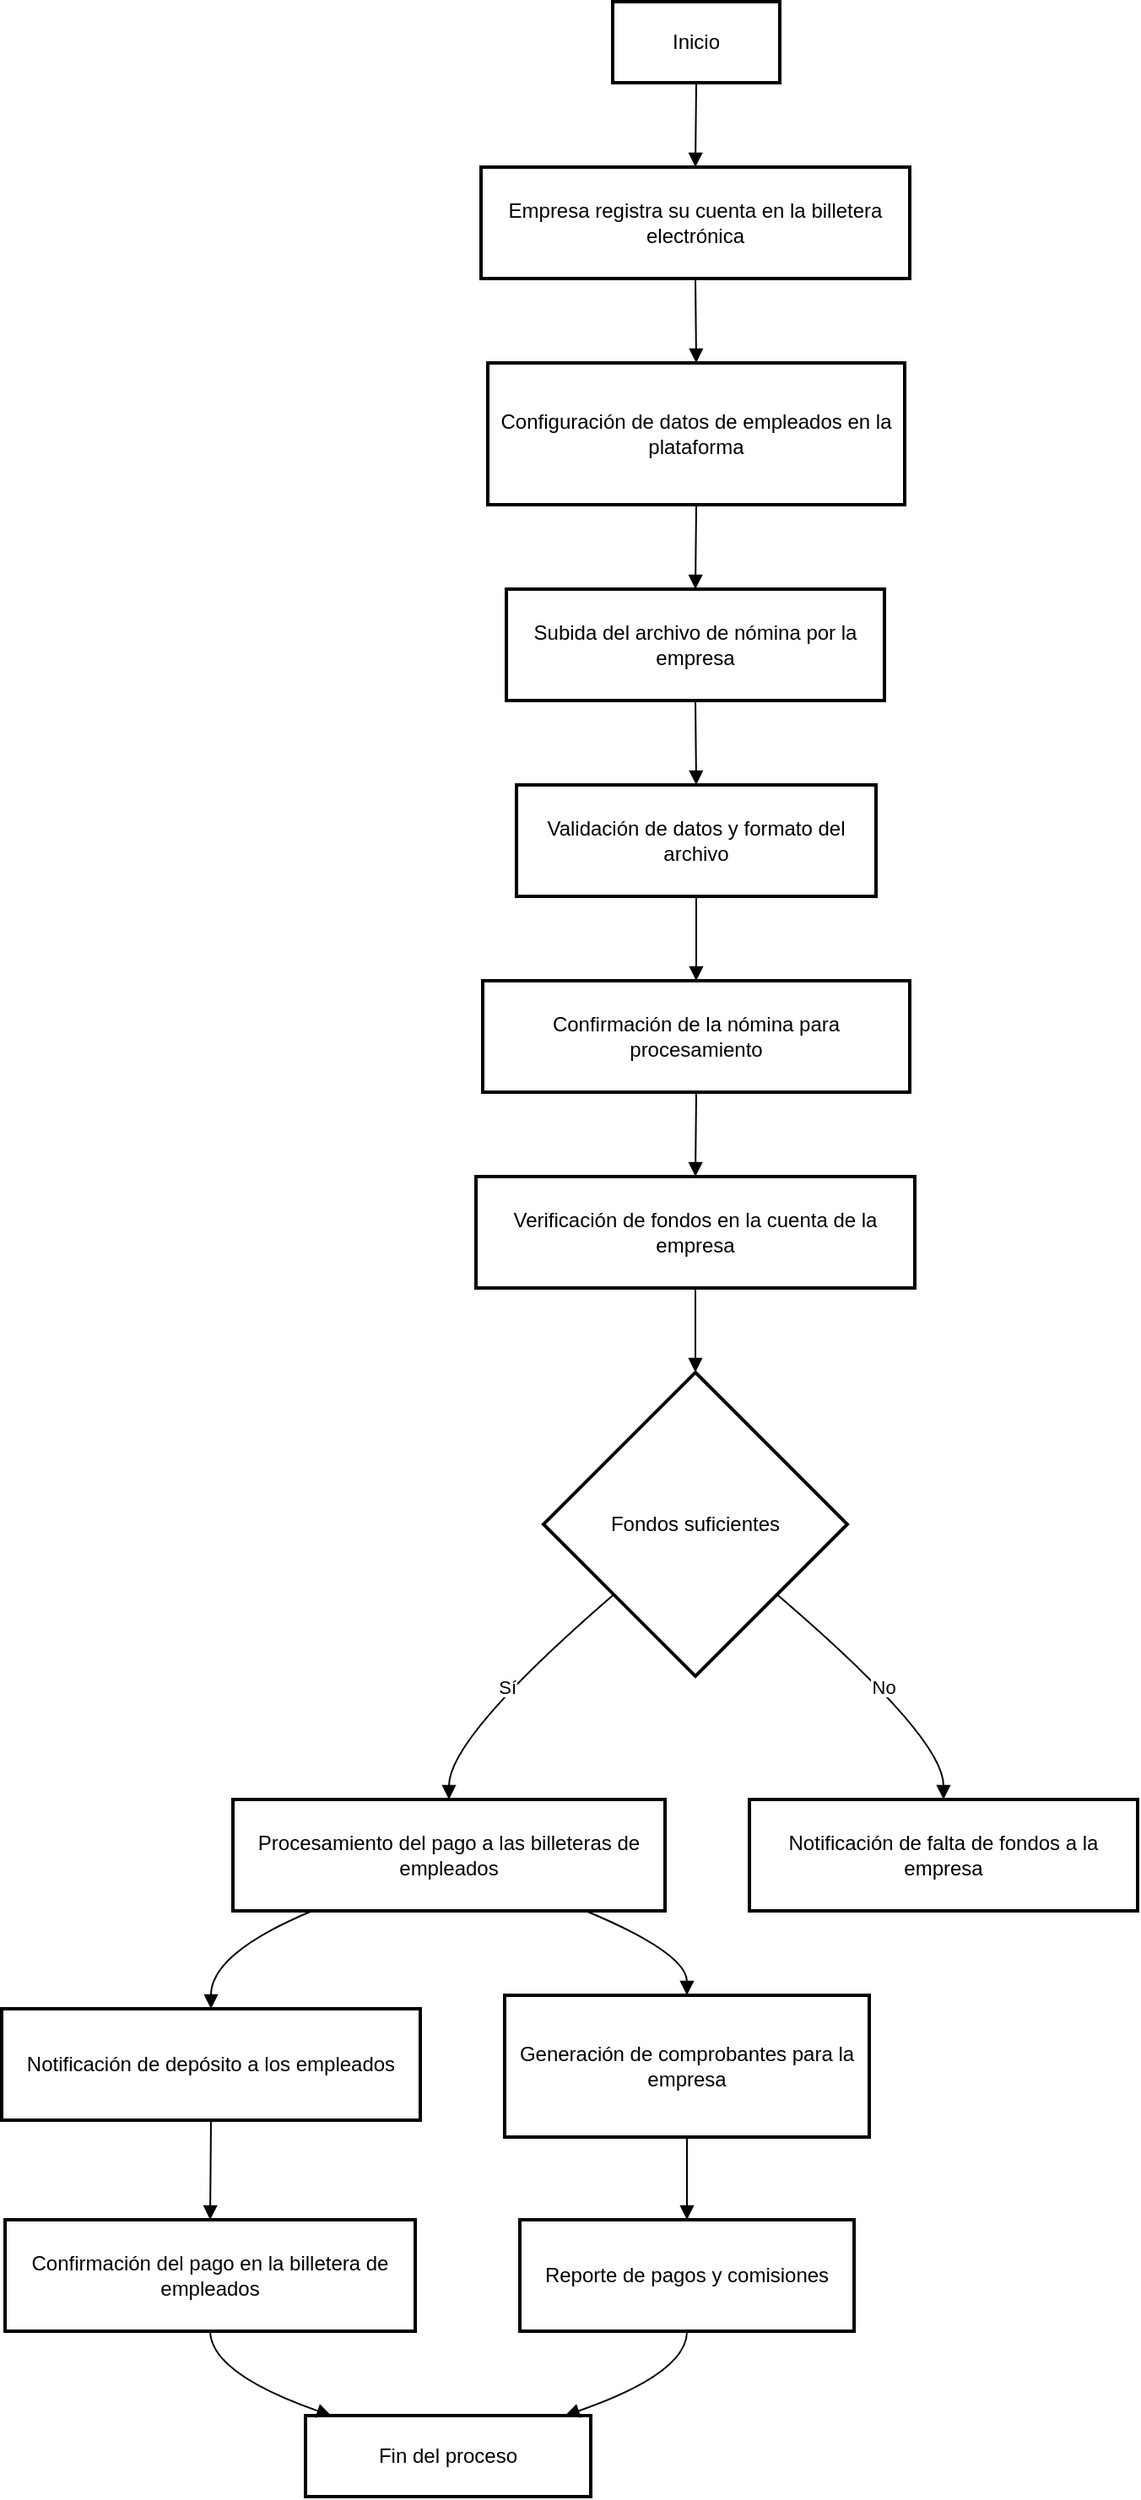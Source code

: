 <mxfile version="25.0.3">
  <diagram name="Página-1" id="98P7KAkGwa1_GjBiiAFi">
    <mxGraphModel dx="1050" dy="565" grid="1" gridSize="10" guides="1" tooltips="1" connect="1" arrows="1" fold="1" page="1" pageScale="1" pageWidth="827" pageHeight="1169" math="0" shadow="0">
      <root>
        <mxCell id="0" />
        <mxCell id="1" parent="0" />
        <mxCell id="lW0yF-08GtttbcSBZcm5-1" value="Inicio" style="whiteSpace=wrap;strokeWidth=2;" vertex="1" parent="1">
          <mxGeometry x="382" y="20" width="99" height="48" as="geometry" />
        </mxCell>
        <mxCell id="lW0yF-08GtttbcSBZcm5-2" value="Empresa registra su cuenta en la billetera electrónica" style="whiteSpace=wrap;strokeWidth=2;" vertex="1" parent="1">
          <mxGeometry x="304" y="118" width="254" height="66" as="geometry" />
        </mxCell>
        <mxCell id="lW0yF-08GtttbcSBZcm5-3" value="Configuración de datos de empleados en la plataforma" style="whiteSpace=wrap;strokeWidth=2;" vertex="1" parent="1">
          <mxGeometry x="308" y="234" width="247" height="84" as="geometry" />
        </mxCell>
        <mxCell id="lW0yF-08GtttbcSBZcm5-4" value="Subida del archivo de nómina por la empresa" style="whiteSpace=wrap;strokeWidth=2;" vertex="1" parent="1">
          <mxGeometry x="319" y="368" width="224" height="66" as="geometry" />
        </mxCell>
        <mxCell id="lW0yF-08GtttbcSBZcm5-5" value="Validación de datos y formato del archivo" style="whiteSpace=wrap;strokeWidth=2;" vertex="1" parent="1">
          <mxGeometry x="325" y="484" width="213" height="66" as="geometry" />
        </mxCell>
        <mxCell id="lW0yF-08GtttbcSBZcm5-6" value="Confirmación de la nómina para procesamiento" style="whiteSpace=wrap;strokeWidth=2;" vertex="1" parent="1">
          <mxGeometry x="305" y="600" width="253" height="66" as="geometry" />
        </mxCell>
        <mxCell id="lW0yF-08GtttbcSBZcm5-7" value="Verificación de fondos en la cuenta de la empresa" style="whiteSpace=wrap;strokeWidth=2;" vertex="1" parent="1">
          <mxGeometry x="301" y="716" width="260" height="66" as="geometry" />
        </mxCell>
        <mxCell id="lW0yF-08GtttbcSBZcm5-8" value="Fondos suficientes" style="rhombus;strokeWidth=2;whiteSpace=wrap;" vertex="1" parent="1">
          <mxGeometry x="341" y="832" width="180" height="180" as="geometry" />
        </mxCell>
        <mxCell id="lW0yF-08GtttbcSBZcm5-9" value="Procesamiento del pago a las billeteras de empleados" style="whiteSpace=wrap;strokeWidth=2;" vertex="1" parent="1">
          <mxGeometry x="157" y="1085" width="256" height="66" as="geometry" />
        </mxCell>
        <mxCell id="lW0yF-08GtttbcSBZcm5-10" value="Notificación de falta de fondos a la empresa" style="whiteSpace=wrap;strokeWidth=2;" vertex="1" parent="1">
          <mxGeometry x="463" y="1085" width="230" height="66" as="geometry" />
        </mxCell>
        <mxCell id="lW0yF-08GtttbcSBZcm5-11" value="Notificación de depósito a los empleados" style="whiteSpace=wrap;strokeWidth=2;" vertex="1" parent="1">
          <mxGeometry x="20" y="1209" width="248" height="66" as="geometry" />
        </mxCell>
        <mxCell id="lW0yF-08GtttbcSBZcm5-12" value="Generación de comprobantes para la empresa" style="whiteSpace=wrap;strokeWidth=2;" vertex="1" parent="1">
          <mxGeometry x="318" y="1201" width="216" height="84" as="geometry" />
        </mxCell>
        <mxCell id="lW0yF-08GtttbcSBZcm5-13" value="Confirmación del pago en la billetera de empleados" style="whiteSpace=wrap;strokeWidth=2;" vertex="1" parent="1">
          <mxGeometry x="22" y="1334" width="243" height="66" as="geometry" />
        </mxCell>
        <mxCell id="lW0yF-08GtttbcSBZcm5-14" value="Reporte de pagos y comisiones" style="whiteSpace=wrap;strokeWidth=2;" vertex="1" parent="1">
          <mxGeometry x="327" y="1334" width="198" height="66" as="geometry" />
        </mxCell>
        <mxCell id="lW0yF-08GtttbcSBZcm5-15" value="Fin del proceso" style="whiteSpace=wrap;strokeWidth=2;" vertex="1" parent="1">
          <mxGeometry x="200" y="1450" width="169" height="48" as="geometry" />
        </mxCell>
        <mxCell id="lW0yF-08GtttbcSBZcm5-16" value="" style="curved=1;startArrow=none;endArrow=block;exitX=0.5;exitY=1.01;entryX=0.5;entryY=0.01;rounded=0;" edge="1" parent="1" source="lW0yF-08GtttbcSBZcm5-1" target="lW0yF-08GtttbcSBZcm5-2">
          <mxGeometry relative="1" as="geometry">
            <Array as="points" />
          </mxGeometry>
        </mxCell>
        <mxCell id="lW0yF-08GtttbcSBZcm5-17" value="" style="curved=1;startArrow=none;endArrow=block;exitX=0.5;exitY=1.01;entryX=0.5;entryY=0;rounded=0;" edge="1" parent="1" source="lW0yF-08GtttbcSBZcm5-2" target="lW0yF-08GtttbcSBZcm5-3">
          <mxGeometry relative="1" as="geometry">
            <Array as="points" />
          </mxGeometry>
        </mxCell>
        <mxCell id="lW0yF-08GtttbcSBZcm5-18" value="" style="curved=1;startArrow=none;endArrow=block;exitX=0.5;exitY=1;entryX=0.5;entryY=0;rounded=0;" edge="1" parent="1" source="lW0yF-08GtttbcSBZcm5-3" target="lW0yF-08GtttbcSBZcm5-4">
          <mxGeometry relative="1" as="geometry">
            <Array as="points" />
          </mxGeometry>
        </mxCell>
        <mxCell id="lW0yF-08GtttbcSBZcm5-19" value="" style="curved=1;startArrow=none;endArrow=block;exitX=0.5;exitY=1;entryX=0.5;entryY=0;rounded=0;" edge="1" parent="1" source="lW0yF-08GtttbcSBZcm5-4" target="lW0yF-08GtttbcSBZcm5-5">
          <mxGeometry relative="1" as="geometry">
            <Array as="points" />
          </mxGeometry>
        </mxCell>
        <mxCell id="lW0yF-08GtttbcSBZcm5-20" value="" style="curved=1;startArrow=none;endArrow=block;exitX=0.5;exitY=1;entryX=0.5;entryY=0;rounded=0;" edge="1" parent="1" source="lW0yF-08GtttbcSBZcm5-5" target="lW0yF-08GtttbcSBZcm5-6">
          <mxGeometry relative="1" as="geometry">
            <Array as="points" />
          </mxGeometry>
        </mxCell>
        <mxCell id="lW0yF-08GtttbcSBZcm5-21" value="" style="curved=1;startArrow=none;endArrow=block;exitX=0.5;exitY=1;entryX=0.5;entryY=0;rounded=0;" edge="1" parent="1" source="lW0yF-08GtttbcSBZcm5-6" target="lW0yF-08GtttbcSBZcm5-7">
          <mxGeometry relative="1" as="geometry">
            <Array as="points" />
          </mxGeometry>
        </mxCell>
        <mxCell id="lW0yF-08GtttbcSBZcm5-22" value="" style="curved=1;startArrow=none;endArrow=block;exitX=0.5;exitY=1;entryX=0.5;entryY=0;rounded=0;" edge="1" parent="1" source="lW0yF-08GtttbcSBZcm5-7" target="lW0yF-08GtttbcSBZcm5-8">
          <mxGeometry relative="1" as="geometry">
            <Array as="points" />
          </mxGeometry>
        </mxCell>
        <mxCell id="lW0yF-08GtttbcSBZcm5-23" value="Sí" style="curved=1;startArrow=none;endArrow=block;exitX=0;exitY=0.93;entryX=0.5;entryY=-0.01;rounded=0;" edge="1" parent="1" source="lW0yF-08GtttbcSBZcm5-8" target="lW0yF-08GtttbcSBZcm5-9">
          <mxGeometry relative="1" as="geometry">
            <Array as="points">
              <mxPoint x="285" y="1048" />
            </Array>
          </mxGeometry>
        </mxCell>
        <mxCell id="lW0yF-08GtttbcSBZcm5-24" value="No" style="curved=1;startArrow=none;endArrow=block;exitX=1;exitY=0.93;entryX=0.5;entryY=-0.01;rounded=0;" edge="1" parent="1" source="lW0yF-08GtttbcSBZcm5-8" target="lW0yF-08GtttbcSBZcm5-10">
          <mxGeometry relative="1" as="geometry">
            <Array as="points">
              <mxPoint x="578" y="1048" />
            </Array>
          </mxGeometry>
        </mxCell>
        <mxCell id="lW0yF-08GtttbcSBZcm5-25" value="" style="curved=1;startArrow=none;endArrow=block;exitX=0.19;exitY=0.99;entryX=0.5;entryY=0.01;rounded=0;" edge="1" parent="1" source="lW0yF-08GtttbcSBZcm5-9" target="lW0yF-08GtttbcSBZcm5-11">
          <mxGeometry relative="1" as="geometry">
            <Array as="points">
              <mxPoint x="144" y="1176" />
            </Array>
          </mxGeometry>
        </mxCell>
        <mxCell id="lW0yF-08GtttbcSBZcm5-26" value="" style="curved=1;startArrow=none;endArrow=block;exitX=0.81;exitY=0.99;entryX=0.5;entryY=-0.01;rounded=0;" edge="1" parent="1" source="lW0yF-08GtttbcSBZcm5-9" target="lW0yF-08GtttbcSBZcm5-12">
          <mxGeometry relative="1" as="geometry">
            <Array as="points">
              <mxPoint x="426" y="1176" />
            </Array>
          </mxGeometry>
        </mxCell>
        <mxCell id="lW0yF-08GtttbcSBZcm5-27" value="" style="curved=1;startArrow=none;endArrow=block;exitX=0.5;exitY=1.01;entryX=0.5;entryY=0;rounded=0;" edge="1" parent="1" source="lW0yF-08GtttbcSBZcm5-11" target="lW0yF-08GtttbcSBZcm5-13">
          <mxGeometry relative="1" as="geometry">
            <Array as="points" />
          </mxGeometry>
        </mxCell>
        <mxCell id="lW0yF-08GtttbcSBZcm5-28" value="" style="curved=1;startArrow=none;endArrow=block;exitX=0.5;exitY=0.99;entryX=0.5;entryY=0;rounded=0;" edge="1" parent="1" source="lW0yF-08GtttbcSBZcm5-12" target="lW0yF-08GtttbcSBZcm5-14">
          <mxGeometry relative="1" as="geometry">
            <Array as="points" />
          </mxGeometry>
        </mxCell>
        <mxCell id="lW0yF-08GtttbcSBZcm5-29" value="" style="curved=1;startArrow=none;endArrow=block;exitX=0.5;exitY=1;entryX=0.09;entryY=0;rounded=0;" edge="1" parent="1" source="lW0yF-08GtttbcSBZcm5-13" target="lW0yF-08GtttbcSBZcm5-15">
          <mxGeometry relative="1" as="geometry">
            <Array as="points">
              <mxPoint x="144" y="1425" />
            </Array>
          </mxGeometry>
        </mxCell>
        <mxCell id="lW0yF-08GtttbcSBZcm5-30" value="" style="curved=1;startArrow=none;endArrow=block;exitX=0.5;exitY=1;entryX=0.91;entryY=0;rounded=0;" edge="1" parent="1" source="lW0yF-08GtttbcSBZcm5-14" target="lW0yF-08GtttbcSBZcm5-15">
          <mxGeometry relative="1" as="geometry">
            <Array as="points">
              <mxPoint x="426" y="1425" />
            </Array>
          </mxGeometry>
        </mxCell>
      </root>
    </mxGraphModel>
  </diagram>
</mxfile>
